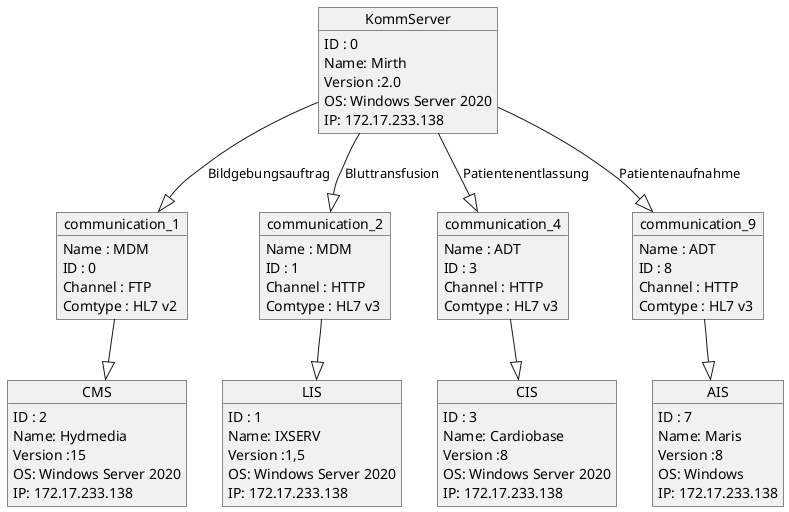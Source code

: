 @startuml
object KommServer
object CMS
CMS : ID : 2
CMS : Name: Hydmedia
CMS : Version :15
CMS : OS: Windows Server 2020
CMS : IP: 172.17.233.138
object communication_1
communication_1 : Name : MDM
communication_1 : ID : 0
communication_1 : Channel : FTP
communication_1 : Comtype : HL7 v2
KommServer --|> communication_1:Bildgebungsauftrag
communication_1 --|> CMS
object LIS
LIS : ID : 1
LIS : Name: IXSERV
LIS : Version :1,5
LIS : OS: Windows Server 2020
LIS : IP: 172.17.233.138
object communication_2
communication_2 : Name : MDM
communication_2 : ID : 1
communication_2 : Channel : HTTP
communication_2 : Comtype : HL7 v3
KommServer --|> communication_2:Bluttransfusion
communication_2 --|> LIS
object CIS
CIS : ID : 3
CIS : Name: Cardiobase
CIS : Version :8
CIS : OS: Windows Server 2020
CIS : IP: 172.17.233.138
object communication_4
communication_4 : Name : ADT
communication_4 : ID : 3
communication_4 : Channel : HTTP
communication_4 : Comtype : HL7 v3
KommServer --|> communication_4:Patientenentlassung
communication_4 --|> CIS
object AIS
AIS : ID : 7
AIS : Name: Maris
AIS : Version :8
AIS : OS: Windows
AIS : IP: 172.17.233.138
object communication_9
communication_9 : Name : ADT
communication_9 : ID : 8
communication_9 : Channel : HTTP
communication_9 : Comtype : HL7 v3
KommServer --|> communication_9:Patientenaufnahme
communication_9 --|> AIS
KommServer : ID : 0
KommServer : Name: Mirth
KommServer : Version :2.0
KommServer : OS: Windows Server 2020
KommServer : IP: 172.17.233.138
@enduml